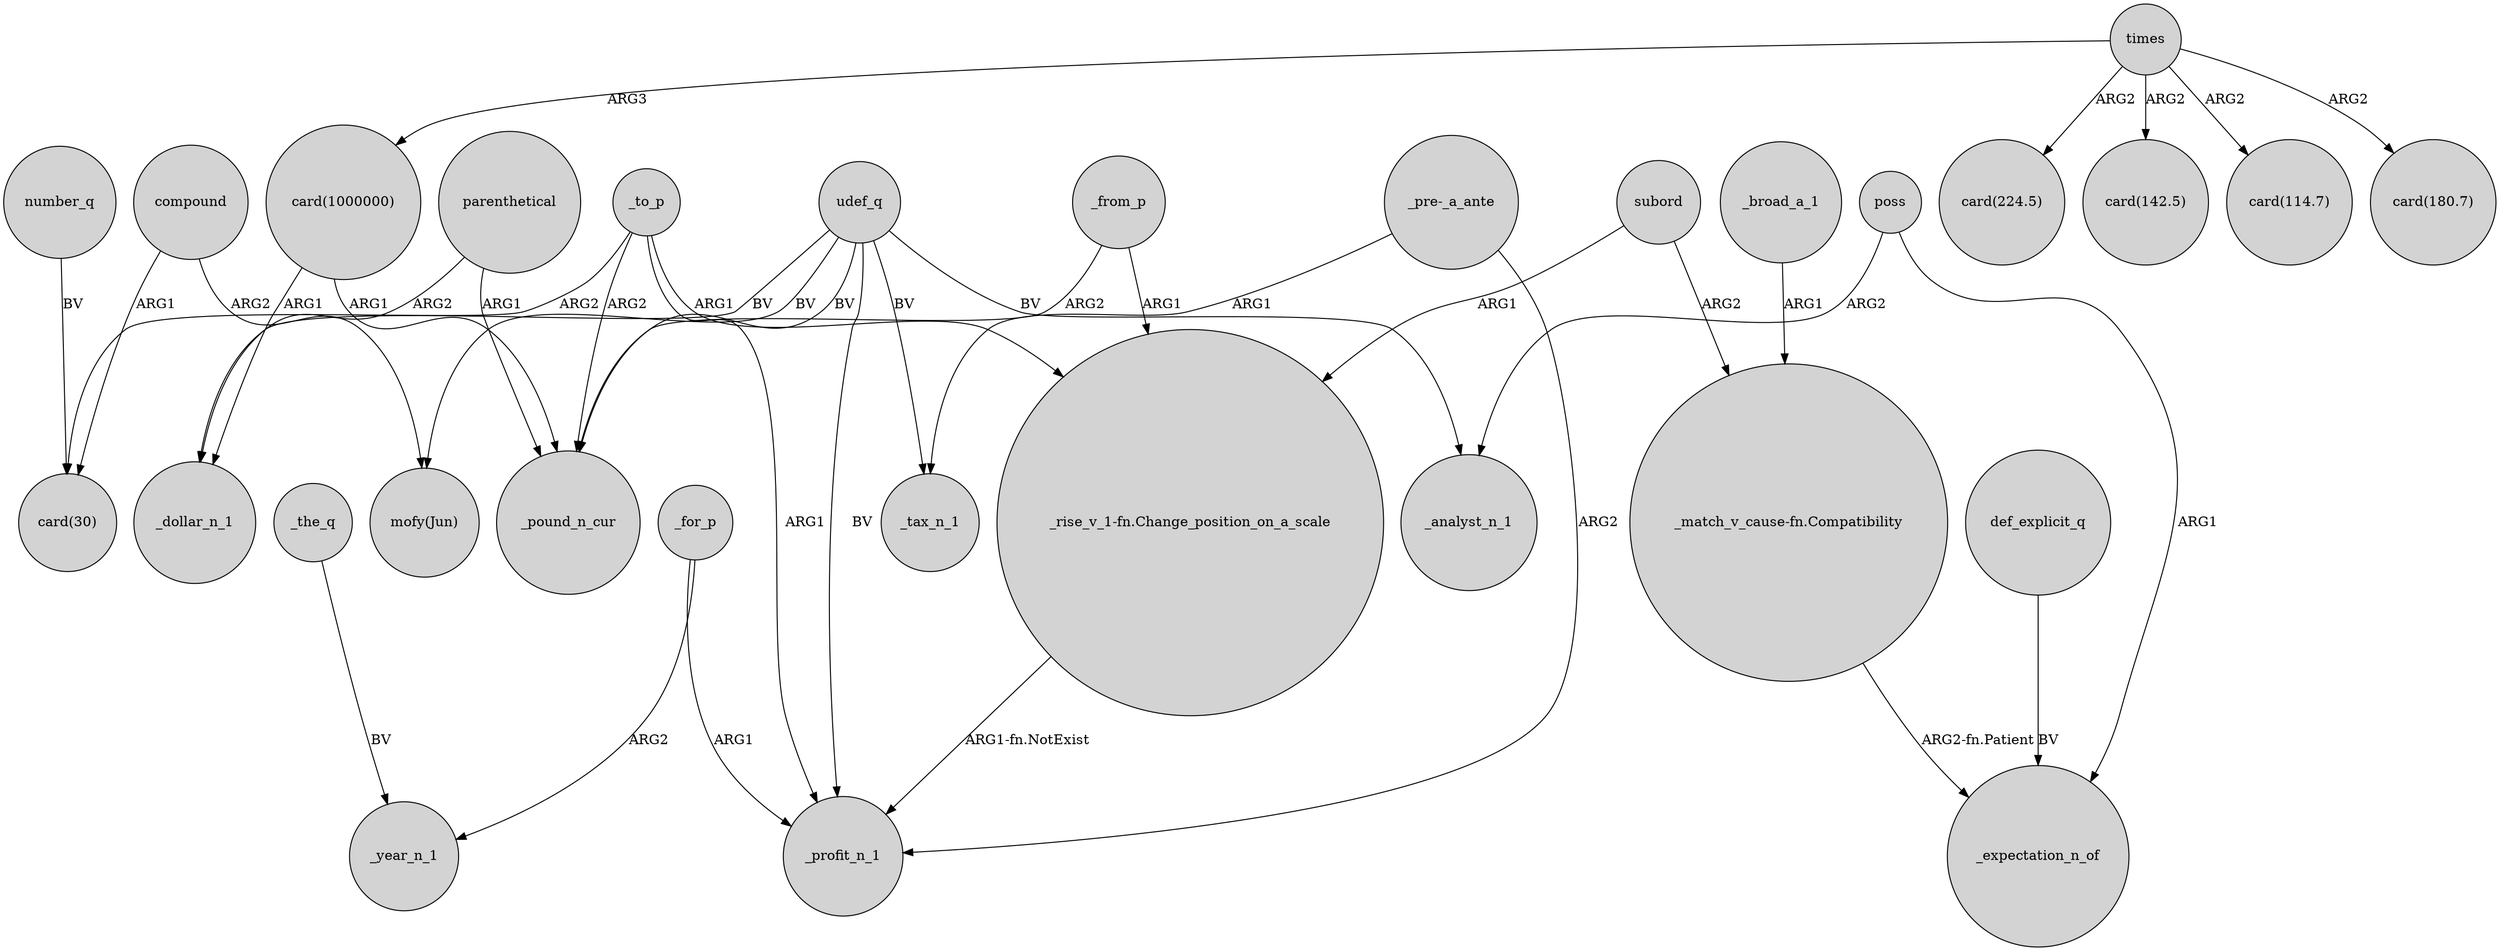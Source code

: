 digraph {
	node [shape=circle style=filled]
	_to_p -> "card(30)" [label=ARG2]
	"card(1000000)" -> _dollar_n_1 [label=ARG1]
	times -> "card(224.5)" [label=ARG2]
	_for_p -> _year_n_1 [label=ARG2]
	poss -> _expectation_n_of [label=ARG1]
	"card(1000000)" -> _pound_n_cur [label=ARG1]
	"_pre-_a_ante" -> _tax_n_1 [label=ARG1]
	udef_q -> _pound_n_cur [label=BV]
	_from_p -> _pound_n_cur [label=ARG2]
	"_match_v_cause-fn.Compatibility" -> _expectation_n_of [label="ARG2-fn.Patient"]
	times -> "card(142.5)" [label=ARG2]
	times -> "card(114.7)" [label=ARG2]
	def_explicit_q -> _expectation_n_of [label=BV]
	_broad_a_1 -> "_match_v_cause-fn.Compatibility" [label=ARG1]
	udef_q -> _tax_n_1 [label=BV]
	subord -> "_match_v_cause-fn.Compatibility" [label=ARG2]
	parenthetical -> _pound_n_cur [label=ARG1]
	times -> "card(1000000)" [label=ARG3]
	poss -> _analyst_n_1 [label=ARG2]
	number_q -> "card(30)" [label=BV]
	compound -> "card(30)" [label=ARG1]
	_the_q -> _year_n_1 [label=BV]
	_for_p -> _profit_n_1 [label=ARG1]
	compound -> "mofy(Jun)" [label=ARG2]
	_from_p -> "_rise_v_1-fn.Change_position_on_a_scale" [label=ARG1]
	udef_q -> "mofy(Jun)" [label=BV]
	udef_q -> _analyst_n_1 [label=BV]
	udef_q -> _profit_n_1 [label=BV]
	_to_p -> _profit_n_1 [label=ARG1]
	subord -> "_rise_v_1-fn.Change_position_on_a_scale" [label=ARG1]
	_to_p -> "_rise_v_1-fn.Change_position_on_a_scale" [label=ARG1]
	parenthetical -> _dollar_n_1 [label=ARG2]
	_to_p -> _pound_n_cur [label=ARG2]
	times -> "card(180.7)" [label=ARG2]
	udef_q -> _dollar_n_1 [label=BV]
	"_pre-_a_ante" -> _profit_n_1 [label=ARG2]
	"_rise_v_1-fn.Change_position_on_a_scale" -> _profit_n_1 [label="ARG1-fn.NotExist"]
}
